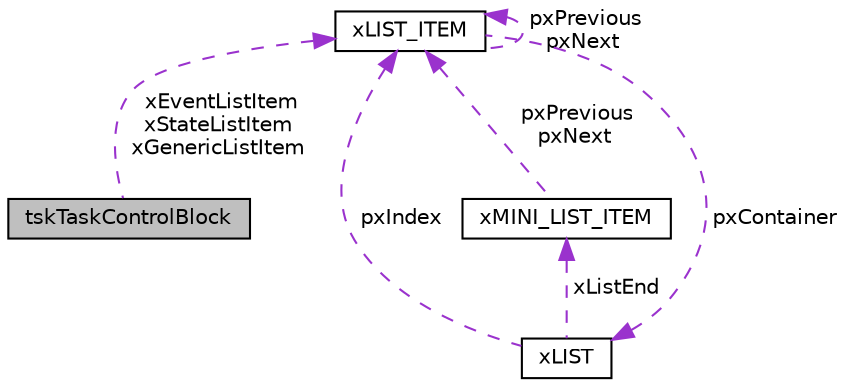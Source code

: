 digraph "tskTaskControlBlock"
{
  edge [fontname="Helvetica",fontsize="10",labelfontname="Helvetica",labelfontsize="10"];
  node [fontname="Helvetica",fontsize="10",shape=record];
  Node1 [label="tskTaskControlBlock",height=0.2,width=0.4,color="black", fillcolor="grey75", style="filled", fontcolor="black"];
  Node2 -> Node1 [dir="back",color="darkorchid3",fontsize="10",style="dashed",label=" xEventListItem\nxStateListItem\nxGenericListItem" ,fontname="Helvetica"];
  Node2 [label="xLIST_ITEM",height=0.2,width=0.4,color="black", fillcolor="white", style="filled",URL="$structx_l_i_s_t___i_t_e_m.html"];
  Node2 -> Node2 [dir="back",color="darkorchid3",fontsize="10",style="dashed",label=" pxPrevious\npxNext" ,fontname="Helvetica"];
  Node3 -> Node2 [dir="back",color="darkorchid3",fontsize="10",style="dashed",label=" pxContainer" ,fontname="Helvetica"];
  Node3 [label="xLIST",height=0.2,width=0.4,color="black", fillcolor="white", style="filled",URL="$structx_l_i_s_t.html"];
  Node4 -> Node3 [dir="back",color="darkorchid3",fontsize="10",style="dashed",label=" xListEnd" ,fontname="Helvetica"];
  Node4 [label="xMINI_LIST_ITEM",height=0.2,width=0.4,color="black", fillcolor="white", style="filled",URL="$structx_m_i_n_i___l_i_s_t___i_t_e_m.html"];
  Node2 -> Node4 [dir="back",color="darkorchid3",fontsize="10",style="dashed",label=" pxPrevious\npxNext" ,fontname="Helvetica"];
  Node2 -> Node3 [dir="back",color="darkorchid3",fontsize="10",style="dashed",label=" pxIndex" ,fontname="Helvetica"];
}
